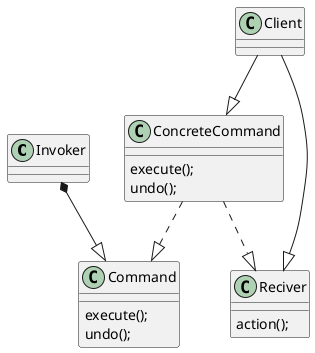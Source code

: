 @startuml
class Invoker{
}

class Command{
    execute();
    undo();
}

class ConcreteCommand{
    execute();
    undo();
}
Class Client{

}

Class Reciver{
    action();
}

Invoker *--|>Command
ConcreteCommand ..|> Command
Client --|> Reciver
Client --|> ConcreteCommand
ConcreteCommand ..|> Reciver
@end
